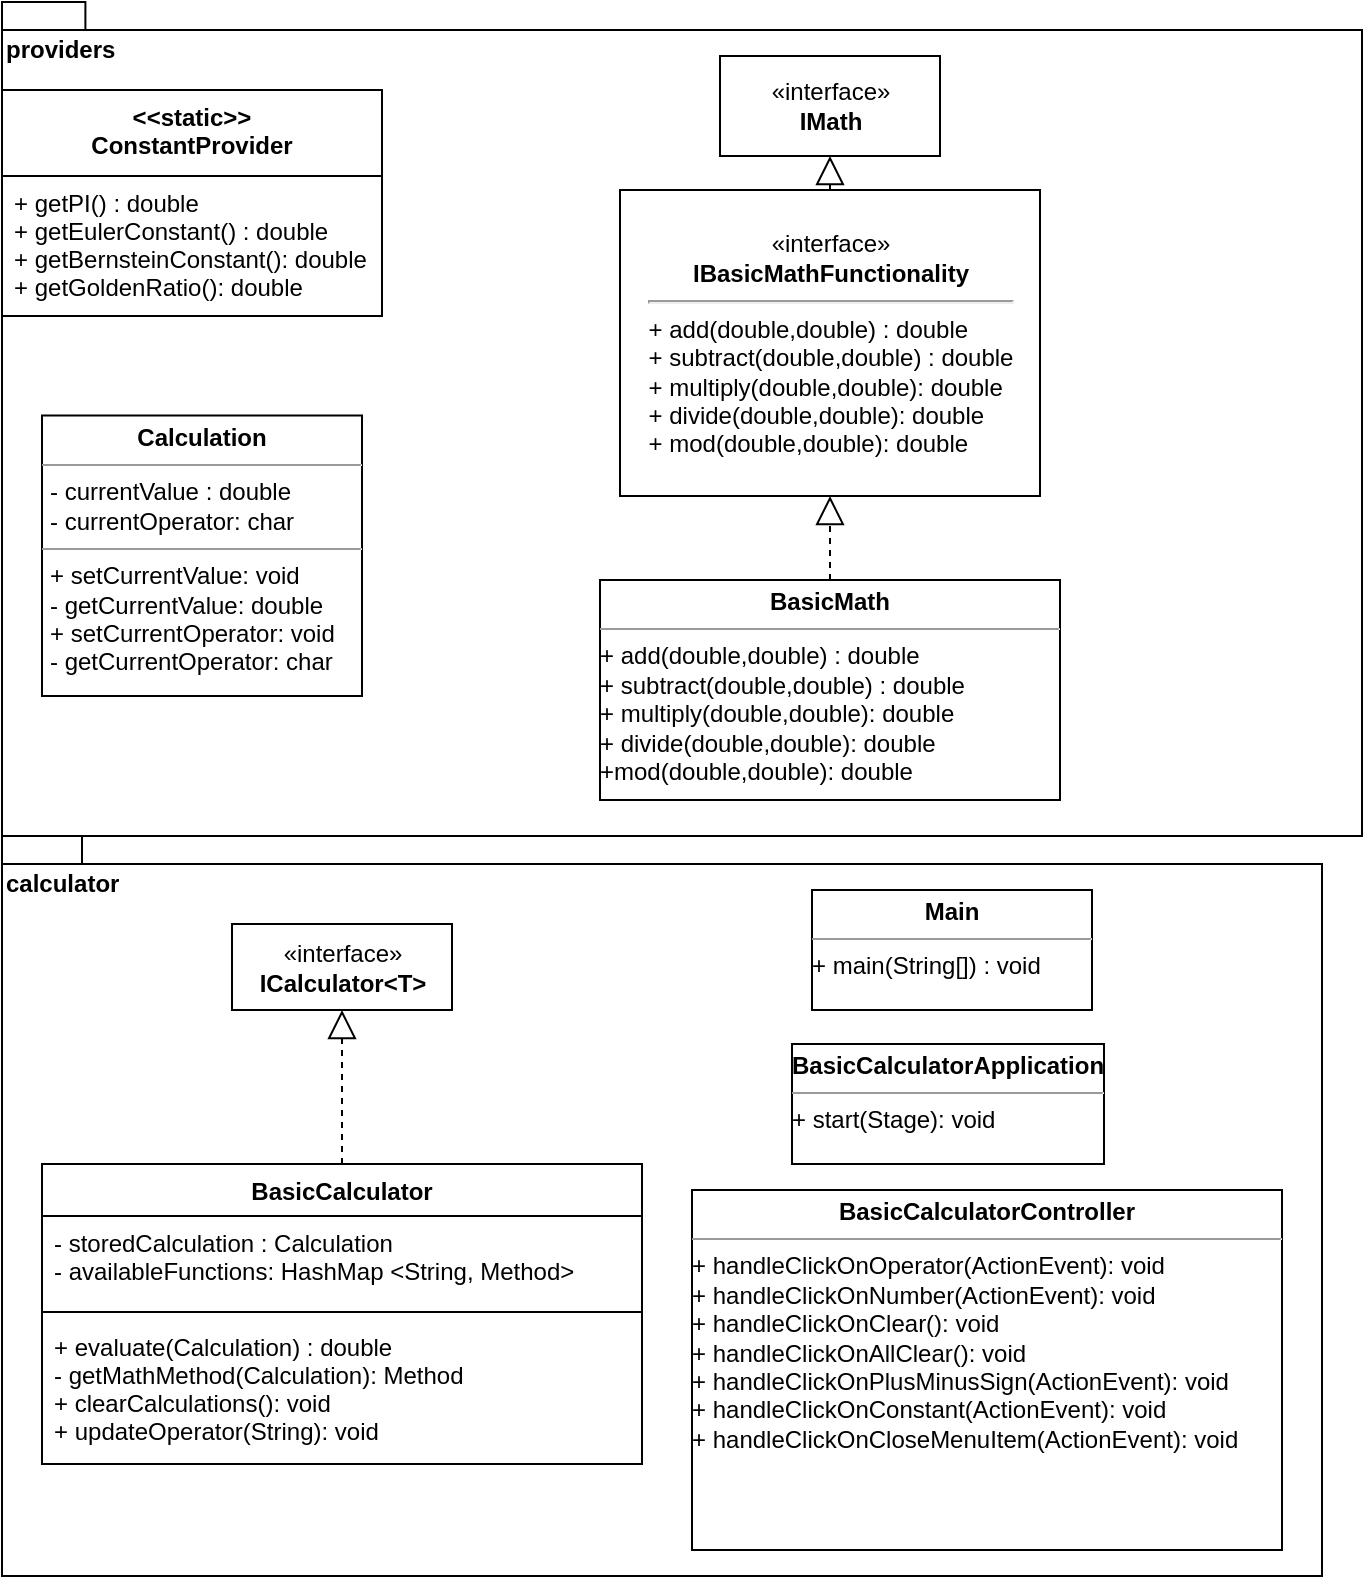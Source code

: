 <mxfile version="13.10.4" type="device"><diagram id="C5RBs43oDa-KdzZeNtuy" name="Page-1"><mxGraphModel dx="1422" dy="771" grid="1" gridSize="10" guides="1" tooltips="1" connect="1" arrows="1" fold="1" page="1" pageScale="1" pageWidth="827" pageHeight="1169" math="0" shadow="0"><root><mxCell id="WIyWlLk6GJQsqaUBKTNV-0"/><mxCell id="WIyWlLk6GJQsqaUBKTNV-1" parent="WIyWlLk6GJQsqaUBKTNV-0"/><mxCell id="XgvjB6UCi2_GMD0Y5S5A-1" value="calculator" style="shape=folder;fontStyle=1;spacingTop=10;tabWidth=40;tabHeight=14;tabPosition=left;html=1;align=left;verticalAlign=top;" parent="WIyWlLk6GJQsqaUBKTNV-1" vertex="1"><mxGeometry y="420" width="660" height="370" as="geometry"/></mxCell><mxCell id="XgvjB6UCi2_GMD0Y5S5A-0" value="providers" style="shape=folder;fontStyle=1;spacingTop=10;tabWidth=40;tabHeight=14;tabPosition=left;html=1;noLabel=0;labelPosition=center;verticalLabelPosition=middle;align=left;verticalAlign=top;horizontal=1;" parent="WIyWlLk6GJQsqaUBKTNV-1" vertex="1"><mxGeometry y="3" width="680" height="417" as="geometry"/></mxCell><mxCell id="3kCvDRgQwZp3znurGLtC-0" value="«interface»&lt;br&gt;&lt;div&gt;&lt;b&gt;ICalculator&amp;lt;T&amp;gt;&lt;/b&gt;&lt;/div&gt;" style="html=1;" parent="WIyWlLk6GJQsqaUBKTNV-1" vertex="1"><mxGeometry x="115" y="464" width="110" height="43" as="geometry"/></mxCell><mxCell id="3kCvDRgQwZp3znurGLtC-5" value="" style="endArrow=block;dashed=1;endFill=0;endSize=12;html=1;exitX=0.5;exitY=0;exitDx=0;exitDy=0;entryX=0.5;entryY=1;entryDx=0;entryDy=0;" parent="WIyWlLk6GJQsqaUBKTNV-1" source="3kCvDRgQwZp3znurGLtC-1" target="3kCvDRgQwZp3znurGLtC-0" edge="1"><mxGeometry width="160" relative="1" as="geometry"><mxPoint x="-35" y="530" as="sourcePoint"/><mxPoint x="15" y="510" as="targetPoint"/></mxGeometry></mxCell><mxCell id="XgvjB6UCi2_GMD0Y5S5A-2" value="&lt;p style=&quot;margin: 0px ; margin-top: 4px ; text-align: center&quot;&gt;&lt;b&gt;BasicCalculatorApplication&lt;/b&gt;&lt;br&gt;&lt;/p&gt;&lt;hr size=&quot;1&quot;&gt;&lt;div style=&quot;height: 2px&quot;&gt;+ &lt;span class=&quot;pl-en&quot;&gt;start(Stage): void&lt;br&gt;&lt;/span&gt;&lt;/div&gt;" style="verticalAlign=top;align=left;overflow=fill;fontSize=12;fontFamily=Helvetica;html=1;" parent="WIyWlLk6GJQsqaUBKTNV-1" vertex="1"><mxGeometry x="395" y="524" width="156" height="60" as="geometry"/></mxCell><mxCell id="XgvjB6UCi2_GMD0Y5S5A-7" value="&lt;p style=&quot;margin: 0px ; margin-top: 4px ; text-align: center&quot;&gt;&lt;b&gt;Calculation&lt;/b&gt;&lt;/p&gt;&lt;hr size=&quot;1&quot;&gt;&lt;p style=&quot;margin: 0px ; margin-left: 4px&quot;&gt;- currentValue : double&lt;br&gt;- currentOperator: char&lt;br&gt;&lt;/p&gt;&lt;hr size=&quot;1&quot;&gt;&lt;p style=&quot;margin: 0px ; margin-left: 4px&quot;&gt;+ setCurrentValue: void&lt;br&gt;- getCurrentValue: double&lt;br&gt;+ setCurrentOperator: void&lt;/p&gt;&lt;p style=&quot;margin: 0px ; margin-left: 4px&quot;&gt;- getCurrentOperator: char&lt;/p&gt;" style="verticalAlign=top;align=left;overflow=fill;fontSize=12;fontFamily=Helvetica;html=1;" parent="WIyWlLk6GJQsqaUBKTNV-1" vertex="1"><mxGeometry x="20" y="209.75" width="160" height="140.25" as="geometry"/></mxCell><mxCell id="XgvjB6UCi2_GMD0Y5S5A-8" value="&lt;p style=&quot;margin: 0px ; margin-top: 4px ; text-align: center&quot;&gt;&lt;b&gt;Main&lt;/b&gt;&lt;br&gt;&lt;/p&gt;&lt;hr size=&quot;1&quot;&gt;&lt;div style=&quot;height: 2px&quot;&gt;+ main(String[]) : void&lt;br&gt;&lt;/div&gt;" style="verticalAlign=top;align=left;overflow=fill;fontSize=12;fontFamily=Helvetica;html=1;" parent="WIyWlLk6GJQsqaUBKTNV-1" vertex="1"><mxGeometry x="405" y="447" width="140" height="60" as="geometry"/></mxCell><mxCell id="QDabm95rScwvhg3q1VZv-4" value="&lt;p style=&quot;margin: 0px ; margin-top: 4px ; text-align: center&quot;&gt;&lt;b&gt;BasicCalculatorController&lt;/b&gt;&lt;/p&gt;&lt;hr size=&quot;1&quot;&gt;&lt;div style=&quot;height: 2px&quot;&gt;+ &lt;span class=&quot;pl-en&quot;&gt;&lt;span class=&quot;pl-token&quot;&gt;handleClickOnOperator(ActionEvent): void&lt;br&gt;+ handleClickOnNumber(ActionEvent): void&lt;br&gt;+ &lt;/span&gt;&lt;/span&gt;&lt;span class=&quot;pl-en&quot;&gt;&lt;span class=&quot;pl-token&quot;&gt;&lt;span class=&quot;pl-en&quot;&gt;&lt;span class=&quot;pl-token&quot;&gt;handleClickOnClear(): void&lt;br&gt;+ &lt;/span&gt;&lt;/span&gt;&lt;/span&gt;&lt;/span&gt;&lt;span class=&quot;pl-en&quot;&gt;&lt;span class=&quot;pl-token&quot;&gt;&lt;span class=&quot;pl-en&quot;&gt;&lt;span class=&quot;pl-token&quot;&gt;&lt;span class=&quot;pl-en&quot;&gt;&lt;span class=&quot;pl-token&quot;&gt;handleClickOnAllClear(): void&lt;br&gt;+ &lt;/span&gt;&lt;/span&gt;&lt;/span&gt;&lt;/span&gt;&lt;/span&gt;&lt;/span&gt;&lt;span class=&quot;pl-en&quot;&gt;&lt;span class=&quot;pl-token&quot;&gt;&lt;span class=&quot;pl-en&quot;&gt;&lt;span class=&quot;pl-token&quot;&gt;&lt;span class=&quot;pl-en&quot;&gt;&lt;span class=&quot;pl-token&quot;&gt;&lt;span class=&quot;pl-en&quot;&gt;&lt;span class=&quot;pl-token&quot;&gt;handleClickOnPlusMinusSign(ActionEvent): void&lt;/span&gt;&lt;/span&gt;&lt;/span&gt;&lt;/span&gt;&lt;/span&gt;&lt;/span&gt;&lt;/span&gt;&lt;/span&gt;&lt;span class=&quot;pl-en&quot;&gt;&lt;span class=&quot;pl-token&quot;&gt;&lt;span class=&quot;pl-en&quot;&gt;&lt;span class=&quot;pl-token&quot;&gt;&lt;span class=&quot;pl-en&quot;&gt;&lt;span class=&quot;pl-token&quot;&gt;&lt;span class=&quot;pl-en&quot;&gt;&lt;span class=&quot;pl-token&quot;&gt;&lt;span class=&quot;pl-en&quot;&gt;&lt;span class=&quot;pl-token active&quot;&gt;&lt;br&gt;+ &lt;/span&gt;&lt;/span&gt;&lt;/span&gt;&lt;/span&gt;&lt;/span&gt;&lt;/span&gt;&lt;/span&gt;&lt;/span&gt;&lt;/span&gt;&lt;/span&gt;&lt;span class=&quot;pl-en&quot;&gt;&lt;span class=&quot;pl-token&quot;&gt;&lt;span class=&quot;pl-en&quot;&gt;&lt;span class=&quot;pl-token&quot;&gt;&lt;span class=&quot;pl-en&quot;&gt;&lt;span class=&quot;pl-token&quot;&gt;&lt;span class=&quot;pl-en&quot;&gt;&lt;span class=&quot;pl-token&quot;&gt;&lt;span class=&quot;pl-en&quot;&gt;&lt;span class=&quot;pl-token active&quot;&gt;&lt;span class=&quot;pl-en&quot;&gt;&lt;span class=&quot;pl-token&quot;&gt;handleClickOnConstant(ActionEvent): void&lt;br&gt;+ &lt;/span&gt;&lt;/span&gt;&lt;/span&gt;&lt;/span&gt;&lt;/span&gt;&lt;/span&gt;&lt;/span&gt;&lt;/span&gt;&lt;/span&gt;&lt;/span&gt;&lt;/span&gt;&lt;/span&gt;&lt;span class=&quot;pl-en&quot;&gt;&lt;span class=&quot;pl-token&quot;&gt;&lt;span class=&quot;pl-en&quot;&gt;&lt;span class=&quot;pl-token&quot;&gt;&lt;span class=&quot;pl-en&quot;&gt;&lt;span class=&quot;pl-token&quot;&gt;&lt;span class=&quot;pl-en&quot;&gt;&lt;span class=&quot;pl-token&quot;&gt;&lt;span class=&quot;pl-en&quot;&gt;&lt;span class=&quot;pl-token active&quot;&gt;&lt;span class=&quot;pl-en&quot;&gt;&lt;span class=&quot;pl-token&quot;&gt;&lt;span class=&quot;pl-en&quot;&gt;&lt;span class=&quot;pl-token&quot;&gt;handleClickOnCloseMenuItem(ActionEvent): void&lt;/span&gt;&lt;/span&gt;&lt;/span&gt;&lt;/span&gt;&lt;/span&gt;&lt;/span&gt;&lt;/span&gt;&lt;/span&gt;&lt;/span&gt;&lt;/span&gt;&lt;/span&gt;&lt;/span&gt;&lt;/span&gt;&lt;/span&gt;&lt;span class=&quot;pl-en&quot;&gt;&lt;span class=&quot;pl-token&quot;&gt;&lt;span class=&quot;pl-en&quot;&gt;&lt;span class=&quot;pl-token&quot;&gt;&lt;span class=&quot;pl-en&quot;&gt;&lt;span class=&quot;pl-token&quot;&gt;&lt;span class=&quot;pl-en&quot;&gt;&lt;span class=&quot;pl-token&quot;&gt;&lt;span class=&quot;pl-en&quot;&gt;&lt;span class=&quot;pl-token active&quot;&gt;&lt;span class=&quot;pl-en&quot;&gt;&lt;span class=&quot;pl-token&quot;&gt;&lt;span class=&quot;pl-en&quot;&gt;&lt;span class=&quot;pl-token&quot;&gt;&lt;span class=&quot;pl-en&quot;&gt;&lt;span class=&quot;pl-token&quot;&gt;&lt;br&gt;&lt;/span&gt;&lt;/span&gt;&lt;/span&gt;&lt;/span&gt;&lt;/span&gt;&lt;/span&gt;&lt;/span&gt;&lt;/span&gt;&lt;/span&gt;&lt;/span&gt;&lt;/span&gt;&lt;/span&gt;&lt;/span&gt;&lt;/span&gt;&lt;/span&gt;&lt;/span&gt;&lt;/div&gt;" style="verticalAlign=top;align=left;overflow=fill;fontSize=12;fontFamily=Helvetica;html=1;" parent="WIyWlLk6GJQsqaUBKTNV-1" vertex="1"><mxGeometry x="345" y="597" width="295" height="180" as="geometry"/></mxCell><mxCell id="P_fIJlCqKOhS97Jsi9-d-0" value="«interface»&lt;br&gt;&lt;b&gt;IMath&lt;/b&gt;" style="html=1;" parent="WIyWlLk6GJQsqaUBKTNV-1" vertex="1"><mxGeometry x="359" y="30" width="110" height="50" as="geometry"/></mxCell><mxCell id="P_fIJlCqKOhS97Jsi9-d-2" value="" style="endArrow=block;dashed=1;endFill=0;endSize=12;html=1;entryX=0.5;entryY=1;entryDx=0;entryDy=0;" parent="WIyWlLk6GJQsqaUBKTNV-1" source="P_fIJlCqKOhS97Jsi9-d-11" target="P_fIJlCqKOhS97Jsi9-d-3" edge="1"><mxGeometry width="160" relative="1" as="geometry"><mxPoint x="480" y="370.0" as="sourcePoint"/><mxPoint x="720" y="280" as="targetPoint"/></mxGeometry></mxCell><mxCell id="P_fIJlCqKOhS97Jsi9-d-3" value="«interface»&lt;br&gt;&lt;b&gt;IBasicMathFunctionality&lt;br&gt;&lt;/b&gt;&lt;hr&gt;&lt;div style=&quot;line-height: 120%&quot; align=&quot;left&quot;&gt;+ add(double,double) : double&lt;br&gt;+ subtract(double,double) : double&lt;br&gt;+ multiply(double,double): double&lt;br&gt;+ divide(double,double): double&lt;/div&gt;&lt;div style=&quot;line-height: 120%&quot; align=&quot;left&quot;&gt;+ mod(double,double): double&lt;br&gt;&lt;/div&gt;" style="html=1;" parent="WIyWlLk6GJQsqaUBKTNV-1" vertex="1"><mxGeometry x="309" y="97" width="210" height="153" as="geometry"/></mxCell><mxCell id="P_fIJlCqKOhS97Jsi9-d-9" value="" style="endArrow=block;dashed=1;endFill=0;endSize=12;html=1;exitX=0.5;exitY=0;exitDx=0;exitDy=0;entryX=0.5;entryY=1;entryDx=0;entryDy=0;" parent="WIyWlLk6GJQsqaUBKTNV-1" source="P_fIJlCqKOhS97Jsi9-d-3" target="P_fIJlCqKOhS97Jsi9-d-0" edge="1"><mxGeometry width="160" relative="1" as="geometry"><mxPoint x="560" y="220" as="sourcePoint"/><mxPoint x="720" y="220" as="targetPoint"/></mxGeometry></mxCell><mxCell id="P_fIJlCqKOhS97Jsi9-d-11" value="&lt;p style=&quot;margin: 0px ; margin-top: 4px ; text-align: center&quot;&gt;&lt;b&gt;BasicMath&lt;/b&gt;&lt;/p&gt;&lt;hr size=&quot;1&quot;&gt;&lt;div style=&quot;height: 2px&quot;&gt;&lt;div style=&quot;line-height: 120%&quot; align=&quot;left&quot;&gt;+ add(double,double) : double&lt;br&gt;+ subtract(double,double) : double&lt;br&gt;+ multiply(double,double): double&lt;br&gt;+ divide(double,double): double&lt;br&gt;+mod(double,double): double&lt;br&gt;&lt;/div&gt;&lt;/div&gt;" style="verticalAlign=top;align=left;overflow=fill;fontSize=12;fontFamily=Helvetica;html=1;" parent="WIyWlLk6GJQsqaUBKTNV-1" vertex="1"><mxGeometry x="299" y="292" width="230" height="110" as="geometry"/></mxCell><mxCell id="3kCvDRgQwZp3znurGLtC-1" value="BasicCalculator&#xA;" style="swimlane;fontStyle=1;align=center;verticalAlign=top;childLayout=stackLayout;horizontal=1;startSize=26;horizontalStack=0;resizeParent=1;resizeParentMax=0;resizeLast=0;collapsible=1;marginBottom=0;" parent="WIyWlLk6GJQsqaUBKTNV-1" vertex="1"><mxGeometry x="20" y="584" width="300" height="150" as="geometry"/></mxCell><mxCell id="3kCvDRgQwZp3znurGLtC-2" value="- storedCalculation : Calculation&#xA;- availableFunctions: HashMap &lt;String, Method&gt;&#xA;&#xA;&#xA;" style="text;strokeColor=none;fillColor=none;align=left;verticalAlign=top;spacingLeft=4;spacingRight=4;overflow=hidden;rotatable=0;points=[[0,0.5],[1,0.5]];portConstraint=eastwest;" parent="3kCvDRgQwZp3znurGLtC-1" vertex="1"><mxGeometry y="26" width="300" height="44" as="geometry"/></mxCell><mxCell id="3kCvDRgQwZp3znurGLtC-3" value="" style="line;strokeWidth=1;fillColor=none;align=left;verticalAlign=middle;spacingTop=-1;spacingLeft=3;spacingRight=3;rotatable=0;labelPosition=right;points=[];portConstraint=eastwest;" parent="3kCvDRgQwZp3znurGLtC-1" vertex="1"><mxGeometry y="70" width="300" height="8" as="geometry"/></mxCell><mxCell id="3kCvDRgQwZp3znurGLtC-4" value="+ evaluate(Calculation) : double&#xA;- getMathMethod(Calculation): Method&#xA;+ clearCalculations(): void&#xA;+ updateOperator(String): void&#xA;&#xA;" style="text;strokeColor=none;fillColor=none;align=left;verticalAlign=top;spacingLeft=4;spacingRight=4;overflow=hidden;rotatable=0;points=[[0,0.5],[1,0.5]];portConstraint=eastwest;" parent="3kCvDRgQwZp3znurGLtC-1" vertex="1"><mxGeometry y="78" width="300" height="72" as="geometry"/></mxCell><mxCell id="3kCvDRgQwZp3znurGLtC-8" value="&lt;&lt;static&gt;&gt;&#xA;ConstantProvider" style="swimlane;fontStyle=1;align=center;verticalAlign=top;childLayout=stackLayout;horizontal=1;startSize=43;horizontalStack=0;resizeParent=1;resizeParentMax=0;resizeLast=0;collapsible=1;marginBottom=0;" parent="WIyWlLk6GJQsqaUBKTNV-1" vertex="1"><mxGeometry y="47" width="190" height="113" as="geometry"/></mxCell><mxCell id="3kCvDRgQwZp3znurGLtC-11" value="+ getPI() : double&#xA;+ getEulerConstant() : double&#xA;+ getBernsteinConstant(): double&#xA;+ getGoldenRatio(): double&#xA;&#xA;" style="text;strokeColor=none;fillColor=none;align=left;verticalAlign=top;spacingLeft=4;spacingRight=4;overflow=hidden;rotatable=0;points=[[0,0.5],[1,0.5]];portConstraint=eastwest;" parent="3kCvDRgQwZp3znurGLtC-8" vertex="1"><mxGeometry y="43" width="190" height="70" as="geometry"/></mxCell></root></mxGraphModel></diagram></mxfile>